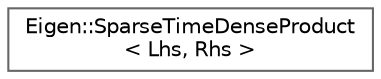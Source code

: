 digraph "Graphical Class Hierarchy"
{
 // LATEX_PDF_SIZE
  bgcolor="transparent";
  edge [fontname=Helvetica,fontsize=10,labelfontname=Helvetica,labelfontsize=10];
  node [fontname=Helvetica,fontsize=10,shape=box,height=0.2,width=0.4];
  rankdir="LR";
  Node0 [id="Node000000",label="Eigen::SparseTimeDenseProduct\l\< Lhs, Rhs \>",height=0.2,width=0.4,color="grey40", fillcolor="white", style="filled",URL="$classEigen_1_1SparseTimeDenseProduct.html",tooltip=" "];
}

